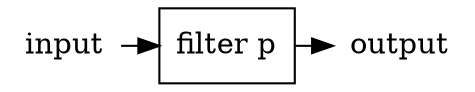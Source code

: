 digraph G{
        /* Filter */
        input [shape=plaintext];
        filter [shape=box, label="filter p"];
        output [shape=plaintext];
        {rank=same input->filter->output}
}

